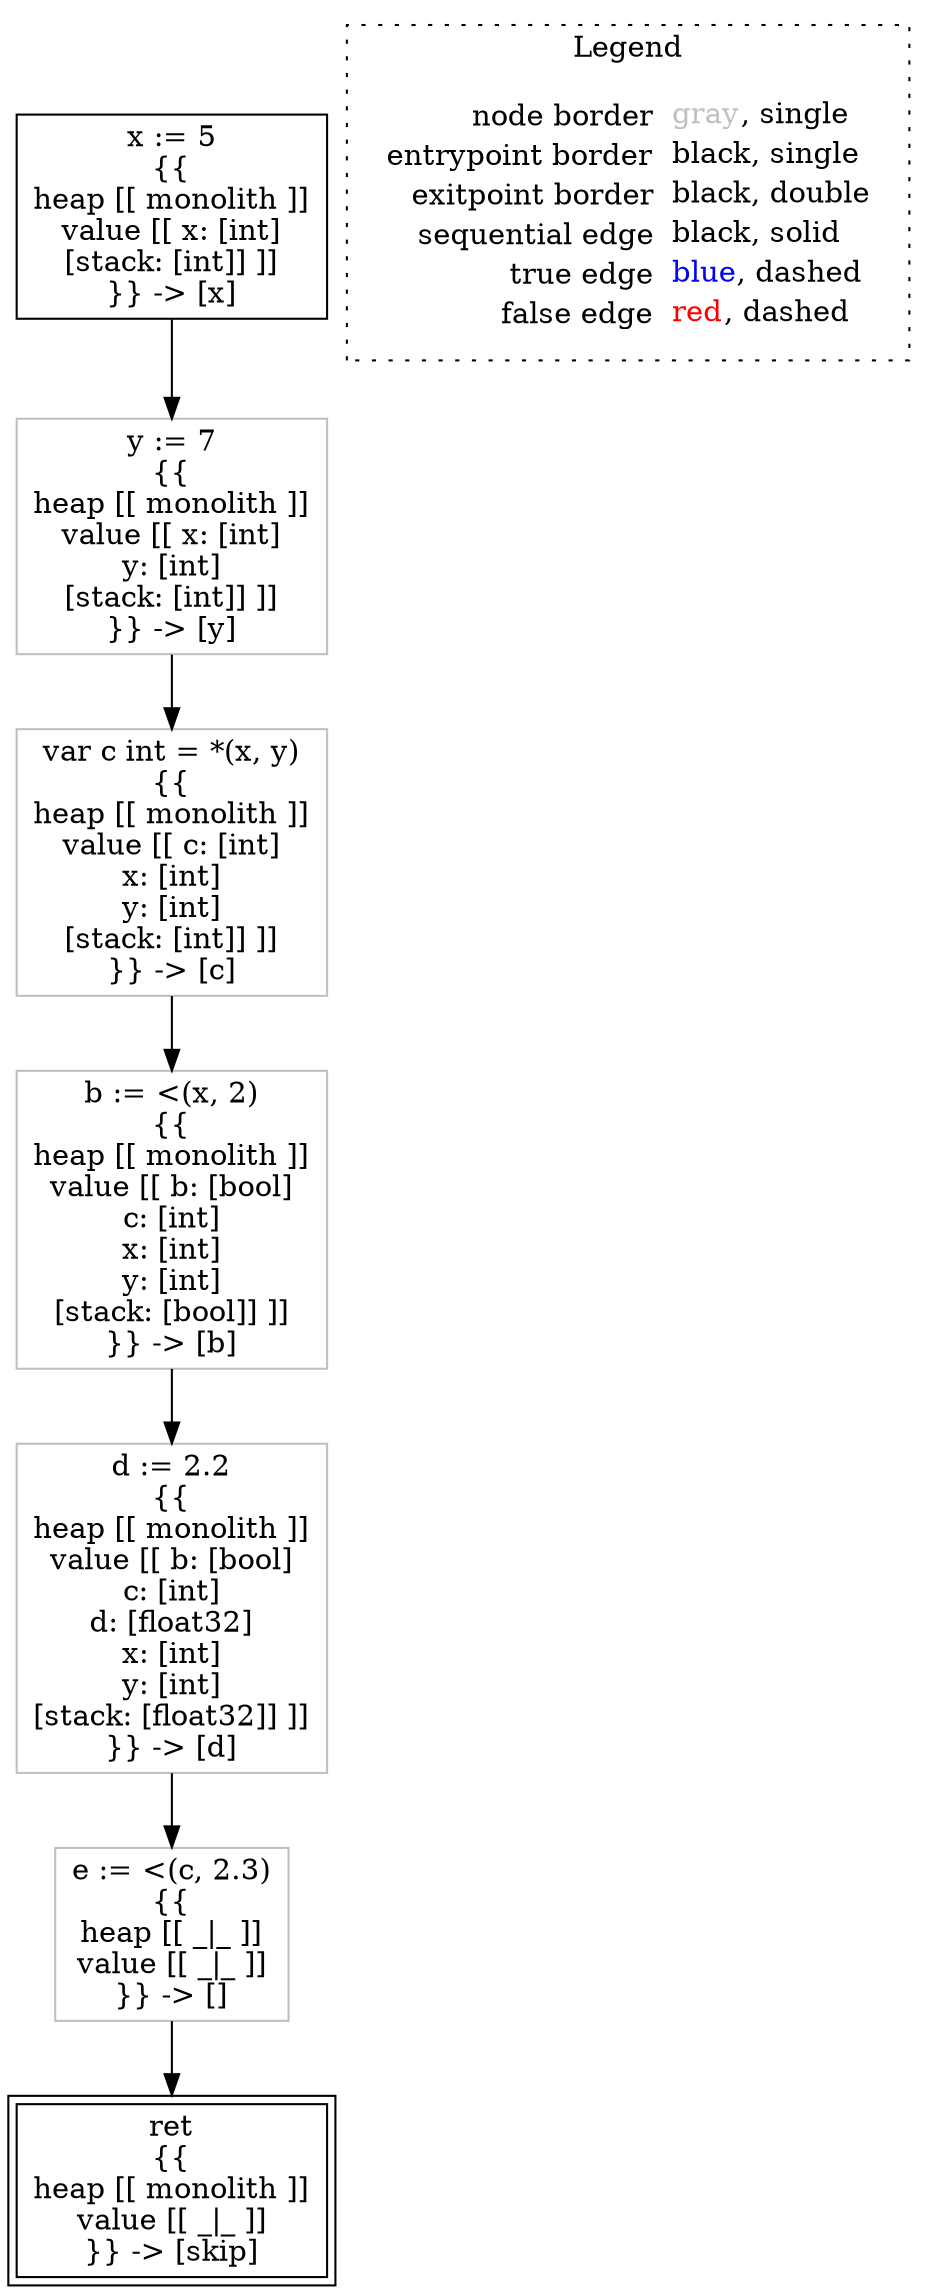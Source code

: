 digraph {
	"node0" [shape="rect",color="black",label=<x := 5<BR/>{{<BR/>heap [[ monolith ]]<BR/>value [[ x: [int]<BR/>[stack: [int]] ]]<BR/>}} -&gt; [x]>];
	"node1" [shape="rect",color="gray",label=<d := 2.2<BR/>{{<BR/>heap [[ monolith ]]<BR/>value [[ b: [bool]<BR/>c: [int]<BR/>d: [float32]<BR/>x: [int]<BR/>y: [int]<BR/>[stack: [float32]] ]]<BR/>}} -&gt; [d]>];
	"node2" [shape="rect",color="black",peripheries="2",label=<ret<BR/>{{<BR/>heap [[ monolith ]]<BR/>value [[ _|_ ]]<BR/>}} -&gt; [skip]>];
	"node3" [shape="rect",color="gray",label=<y := 7<BR/>{{<BR/>heap [[ monolith ]]<BR/>value [[ x: [int]<BR/>y: [int]<BR/>[stack: [int]] ]]<BR/>}} -&gt; [y]>];
	"node4" [shape="rect",color="gray",label=<b := &lt;(x, 2)<BR/>{{<BR/>heap [[ monolith ]]<BR/>value [[ b: [bool]<BR/>c: [int]<BR/>x: [int]<BR/>y: [int]<BR/>[stack: [bool]] ]]<BR/>}} -&gt; [b]>];
	"node5" [shape="rect",color="gray",label=<var c int = *(x, y)<BR/>{{<BR/>heap [[ monolith ]]<BR/>value [[ c: [int]<BR/>x: [int]<BR/>y: [int]<BR/>[stack: [int]] ]]<BR/>}} -&gt; [c]>];
	"node6" [shape="rect",color="gray",label=<e := &lt;(c, 2.3)<BR/>{{<BR/>heap [[ _|_ ]]<BR/>value [[ _|_ ]]<BR/>}} -&gt; []>];
	"node1" -> "node6" [color="black"];
	"node3" -> "node5" [color="black"];
	"node0" -> "node3" [color="black"];
	"node4" -> "node1" [color="black"];
	"node5" -> "node4" [color="black"];
	"node6" -> "node2" [color="black"];
subgraph cluster_legend {
	label="Legend";
	style=dotted;
	node [shape=plaintext];
	"legend" [label=<<table border="0" cellpadding="2" cellspacing="0" cellborder="0"><tr><td align="right">node border&nbsp;</td><td align="left"><font color="gray">gray</font>, single</td></tr><tr><td align="right">entrypoint border&nbsp;</td><td align="left"><font color="black">black</font>, single</td></tr><tr><td align="right">exitpoint border&nbsp;</td><td align="left"><font color="black">black</font>, double</td></tr><tr><td align="right">sequential edge&nbsp;</td><td align="left"><font color="black">black</font>, solid</td></tr><tr><td align="right">true edge&nbsp;</td><td align="left"><font color="blue">blue</font>, dashed</td></tr><tr><td align="right">false edge&nbsp;</td><td align="left"><font color="red">red</font>, dashed</td></tr></table>>];
}

}
